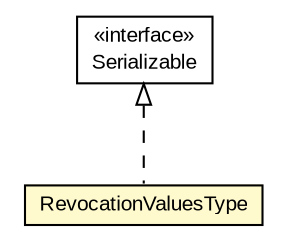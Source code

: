 #!/usr/local/bin/dot
#
# Class diagram 
# Generated by UMLGraph version R5_6-24-gf6e263 (http://www.umlgraph.org/)
#

digraph G {
	edge [fontname="arial",fontsize=10,labelfontname="arial",labelfontsize=10];
	node [fontname="arial",fontsize=10,shape=plaintext];
	nodesep=0.25;
	ranksep=0.5;
	// eu.europa.esig.jaxb.xades.RevocationValuesType
	c585588 [label=<<table title="eu.europa.esig.jaxb.xades.RevocationValuesType" border="0" cellborder="1" cellspacing="0" cellpadding="2" port="p" bgcolor="lemonChiffon" href="./RevocationValuesType.html">
		<tr><td><table border="0" cellspacing="0" cellpadding="1">
<tr><td align="center" balign="center"> RevocationValuesType </td></tr>
		</table></td></tr>
		</table>>, URL="./RevocationValuesType.html", fontname="arial", fontcolor="black", fontsize=10.0];
	//eu.europa.esig.jaxb.xades.RevocationValuesType implements java.io.Serializable
	c585826:p -> c585588:p [dir=back,arrowtail=empty,style=dashed];
	// java.io.Serializable
	c585826 [label=<<table title="java.io.Serializable" border="0" cellborder="1" cellspacing="0" cellpadding="2" port="p" href="http://java.sun.com/j2se/1.4.2/docs/api/java/io/Serializable.html">
		<tr><td><table border="0" cellspacing="0" cellpadding="1">
<tr><td align="center" balign="center"> &#171;interface&#187; </td></tr>
<tr><td align="center" balign="center"> Serializable </td></tr>
		</table></td></tr>
		</table>>, URL="http://java.sun.com/j2se/1.4.2/docs/api/java/io/Serializable.html", fontname="arial", fontcolor="black", fontsize=10.0];
}

